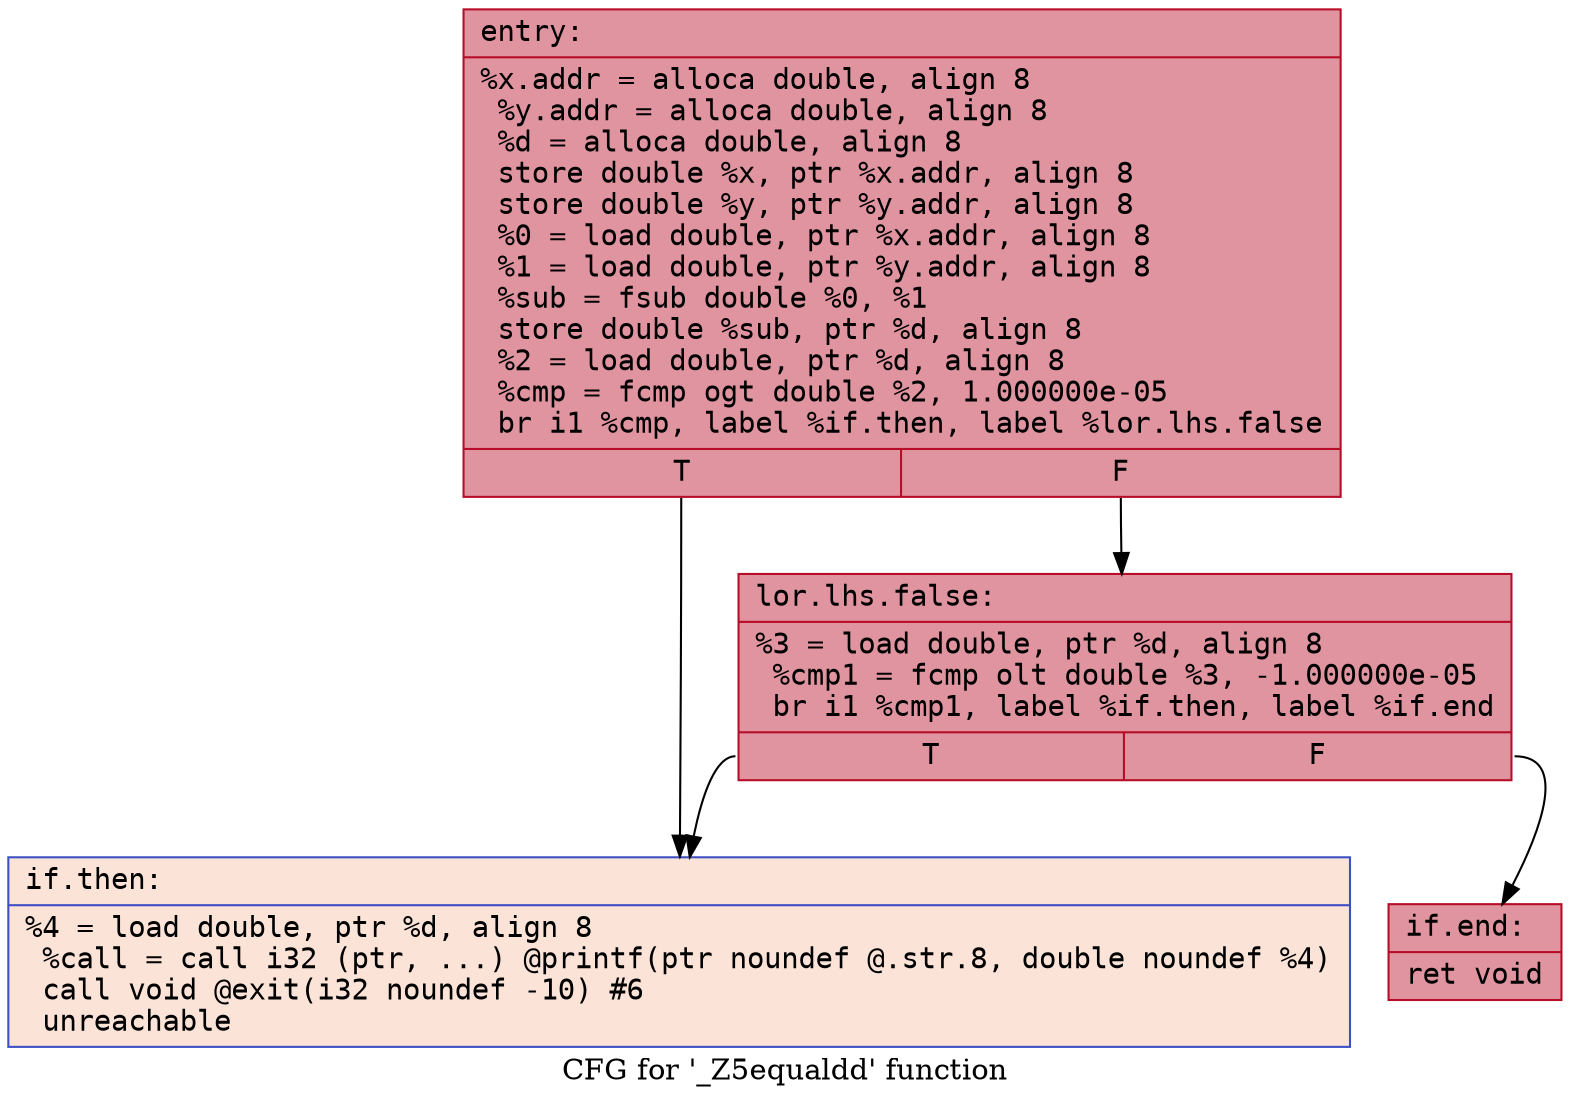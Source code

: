 digraph "CFG for '_Z5equaldd' function" {
	label="CFG for '_Z5equaldd' function";

	Node0x5606a9be54d0 [shape=record,color="#b70d28ff", style=filled, fillcolor="#b70d2870" fontname="Courier",label="{entry:\l|  %x.addr = alloca double, align 8\l  %y.addr = alloca double, align 8\l  %d = alloca double, align 8\l  store double %x, ptr %x.addr, align 8\l  store double %y, ptr %y.addr, align 8\l  %0 = load double, ptr %x.addr, align 8\l  %1 = load double, ptr %y.addr, align 8\l  %sub = fsub double %0, %1\l  store double %sub, ptr %d, align 8\l  %2 = load double, ptr %d, align 8\l  %cmp = fcmp ogt double %2, 1.000000e-05\l  br i1 %cmp, label %if.then, label %lor.lhs.false\l|{<s0>T|<s1>F}}"];
	Node0x5606a9be54d0:s0 -> Node0x5606a9be6470[tooltip="entry -> if.then\nProbability 0.00%" ];
	Node0x5606a9be54d0:s1 -> Node0x5606a9be64e0[tooltip="entry -> lor.lhs.false\nProbability 100.00%" ];
	Node0x5606a9be64e0 [shape=record,color="#b70d28ff", style=filled, fillcolor="#b70d2870" fontname="Courier",label="{lor.lhs.false:\l|  %3 = load double, ptr %d, align 8\l  %cmp1 = fcmp olt double %3, -1.000000e-05\l  br i1 %cmp1, label %if.then, label %if.end\l|{<s0>T|<s1>F}}"];
	Node0x5606a9be64e0:s0 -> Node0x5606a9be6470[tooltip="lor.lhs.false -> if.then\nProbability 0.00%" ];
	Node0x5606a9be64e0:s1 -> Node0x5606a9be6780[tooltip="lor.lhs.false -> if.end\nProbability 100.00%" ];
	Node0x5606a9be6470 [shape=record,color="#3d50c3ff", style=filled, fillcolor="#f6bfa670" fontname="Courier",label="{if.then:\l|  %4 = load double, ptr %d, align 8\l  %call = call i32 (ptr, ...) @printf(ptr noundef @.str.8, double noundef %4)\l  call void @exit(i32 noundef -10) #6\l  unreachable\l}"];
	Node0x5606a9be6780 [shape=record,color="#b70d28ff", style=filled, fillcolor="#b70d2870" fontname="Courier",label="{if.end:\l|  ret void\l}"];
}

